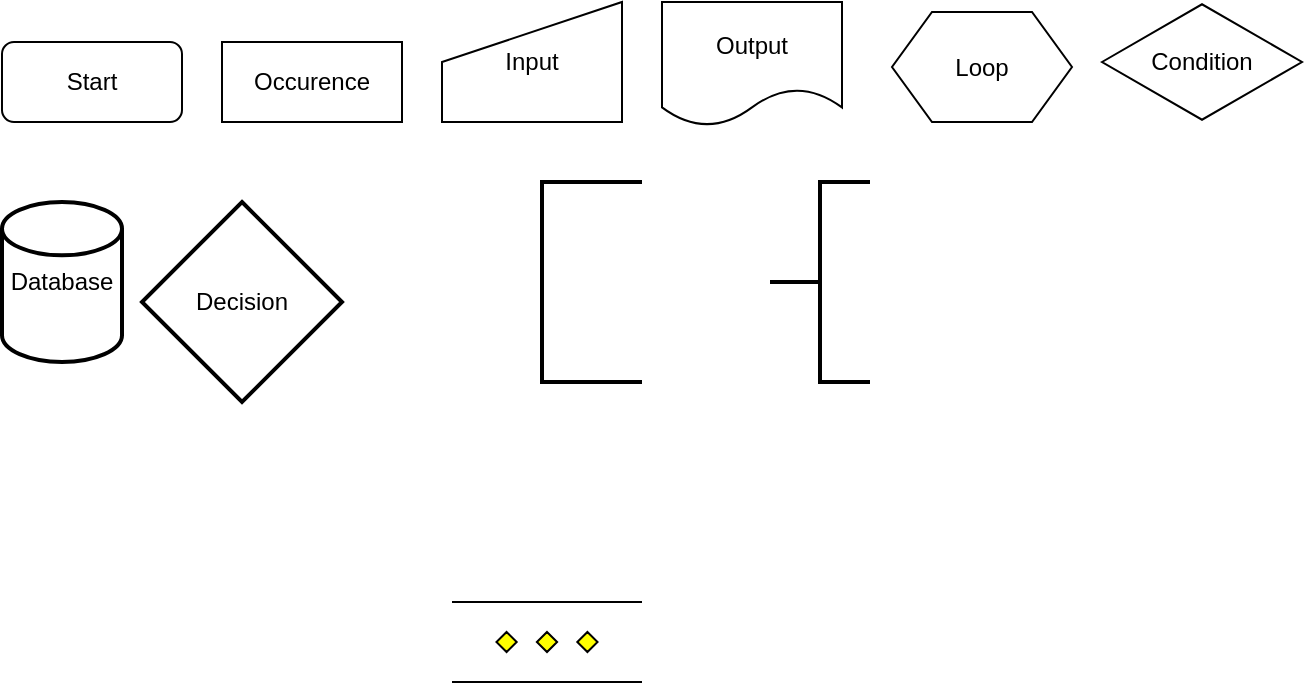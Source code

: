 <mxfile version="13.9.9" type="device"><diagram id="XGqd6L8XFCECkYIxj8Ed" name="Page-1"><mxGraphModel dx="755" dy="533" grid="1" gridSize="10" guides="1" tooltips="1" connect="1" arrows="1" fold="1" page="1" pageScale="1" pageWidth="827" pageHeight="1169" math="0" shadow="0"><root><mxCell id="0"/><mxCell id="1" parent="0"/><mxCell id="IZbxht_VJX_FZ4038vk9-15" value="Start" style="rounded=1;whiteSpace=wrap;html=1;" parent="1" vertex="1"><mxGeometry x="30" y="200" width="90" height="40" as="geometry"/></mxCell><mxCell id="IZbxht_VJX_FZ4038vk9-16" value="Occurence" style="rounded=0;whiteSpace=wrap;html=1;" parent="1" vertex="1"><mxGeometry x="140" y="200" width="90" height="40" as="geometry"/></mxCell><mxCell id="IZbxht_VJX_FZ4038vk9-17" value="Input" style="shape=manualInput;whiteSpace=wrap;html=1;" parent="1" vertex="1"><mxGeometry x="250" y="180" width="90" height="60" as="geometry"/></mxCell><mxCell id="IZbxht_VJX_FZ4038vk9-18" value="Output" style="shape=document;whiteSpace=wrap;html=1;boundedLbl=1;" parent="1" vertex="1"><mxGeometry x="360" y="180" width="90" height="62" as="geometry"/></mxCell><mxCell id="IZbxht_VJX_FZ4038vk9-19" value="Loop" style="shape=hexagon;perimeter=hexagonPerimeter2;whiteSpace=wrap;html=1;fixedSize=1;" parent="1" vertex="1"><mxGeometry x="475" y="185" width="90" height="55" as="geometry"/></mxCell><mxCell id="IZbxht_VJX_FZ4038vk9-20" value="Condition" style="html=1;whiteSpace=wrap;aspect=fixed;shape=isoRectangle;" parent="1" vertex="1"><mxGeometry x="580" y="180" width="100" height="60" as="geometry"/></mxCell><mxCell id="irVD48dIyNaU38Lp4axU-2" value="Database" style="strokeWidth=2;html=1;shape=mxgraph.flowchart.database;whiteSpace=wrap;" parent="1" vertex="1"><mxGeometry x="30" y="280" width="60" height="80" as="geometry"/></mxCell><mxCell id="irVD48dIyNaU38Lp4axU-3" value="Decision" style="strokeWidth=2;html=1;shape=mxgraph.flowchart.decision;whiteSpace=wrap;" parent="1" vertex="1"><mxGeometry x="100" y="280" width="100" height="100" as="geometry"/></mxCell><mxCell id="irVD48dIyNaU38Lp4axU-5" style="edgeStyle=orthogonalEdgeStyle;rounded=0;orthogonalLoop=1;jettySize=auto;html=1;exitX=0.5;exitY=1;exitDx=0;exitDy=0;exitPerimeter=0;" parent="1" source="irVD48dIyNaU38Lp4axU-3" target="irVD48dIyNaU38Lp4axU-3" edge="1"><mxGeometry relative="1" as="geometry"/></mxCell><mxCell id="vqfGZNgQuW0HU--ox-nJ-4" value="" style="strokeWidth=2;html=1;shape=mxgraph.flowchart.annotation_1;align=left;pointerEvents=1;" vertex="1" parent="1"><mxGeometry x="300" y="270" width="50" height="100" as="geometry"/></mxCell><mxCell id="vqfGZNgQuW0HU--ox-nJ-5" value="" style="strokeWidth=2;html=1;shape=mxgraph.flowchart.annotation_2;align=left;labelPosition=right;pointerEvents=1;" vertex="1" parent="1"><mxGeometry x="414" y="270" width="50" height="100" as="geometry"/></mxCell><mxCell id="vqfGZNgQuW0HU--ox-nJ-6" value="" style="verticalLabelPosition=bottom;verticalAlign=top;html=1;shape=mxgraph.flowchart.parallel_mode;pointerEvents=1" vertex="1" parent="1"><mxGeometry x="255" y="480" width="95" height="40" as="geometry"/></mxCell></root></mxGraphModel></diagram></mxfile>